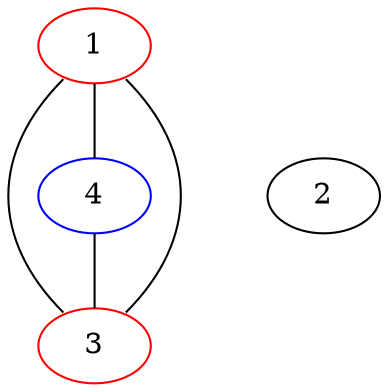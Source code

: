 graph {
  1 -- 3 [headport="ne", tailport="se"];
  1 -- 3 [headport="nw", tailport="sw"];
  1 -- 4;
  4 -- 3;

  {
    rank="same";
    4;
    2;

  }

  1 [color="red"];
  3 [color="red"];
  4 [color="blue"];

}
